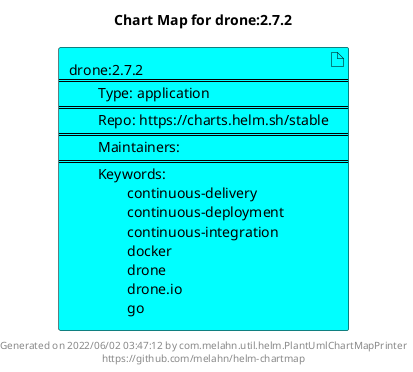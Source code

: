 @startuml
skinparam linetype ortho
skinparam backgroundColor white
skinparam usecaseBorderColor black
skinparam usecaseArrowColor LightSlateGray
skinparam artifactBorderColor black
skinparam artifactArrowColor LightSlateGray

title Chart Map for drone:2.7.2

'There is one referenced Helm Chart
artifact "drone:2.7.2\n====\n\tType: application\n====\n\tRepo: https://charts.helm.sh/stable\n====\n\tMaintainers: \n====\n\tKeywords: \n\t\tcontinuous-delivery\n\t\tcontinuous-deployment\n\t\tcontinuous-integration\n\t\tdocker\n\t\tdrone\n\t\tdrone.io\n\t\tgo" as drone_2_7_2 #Aqua

'There are 0 referenced Docker Images

'Chart Dependencies

center footer Generated on 2022/06/02 03:47:12 by com.melahn.util.helm.PlantUmlChartMapPrinter\nhttps://github.com/melahn/helm-chartmap
@enduml
